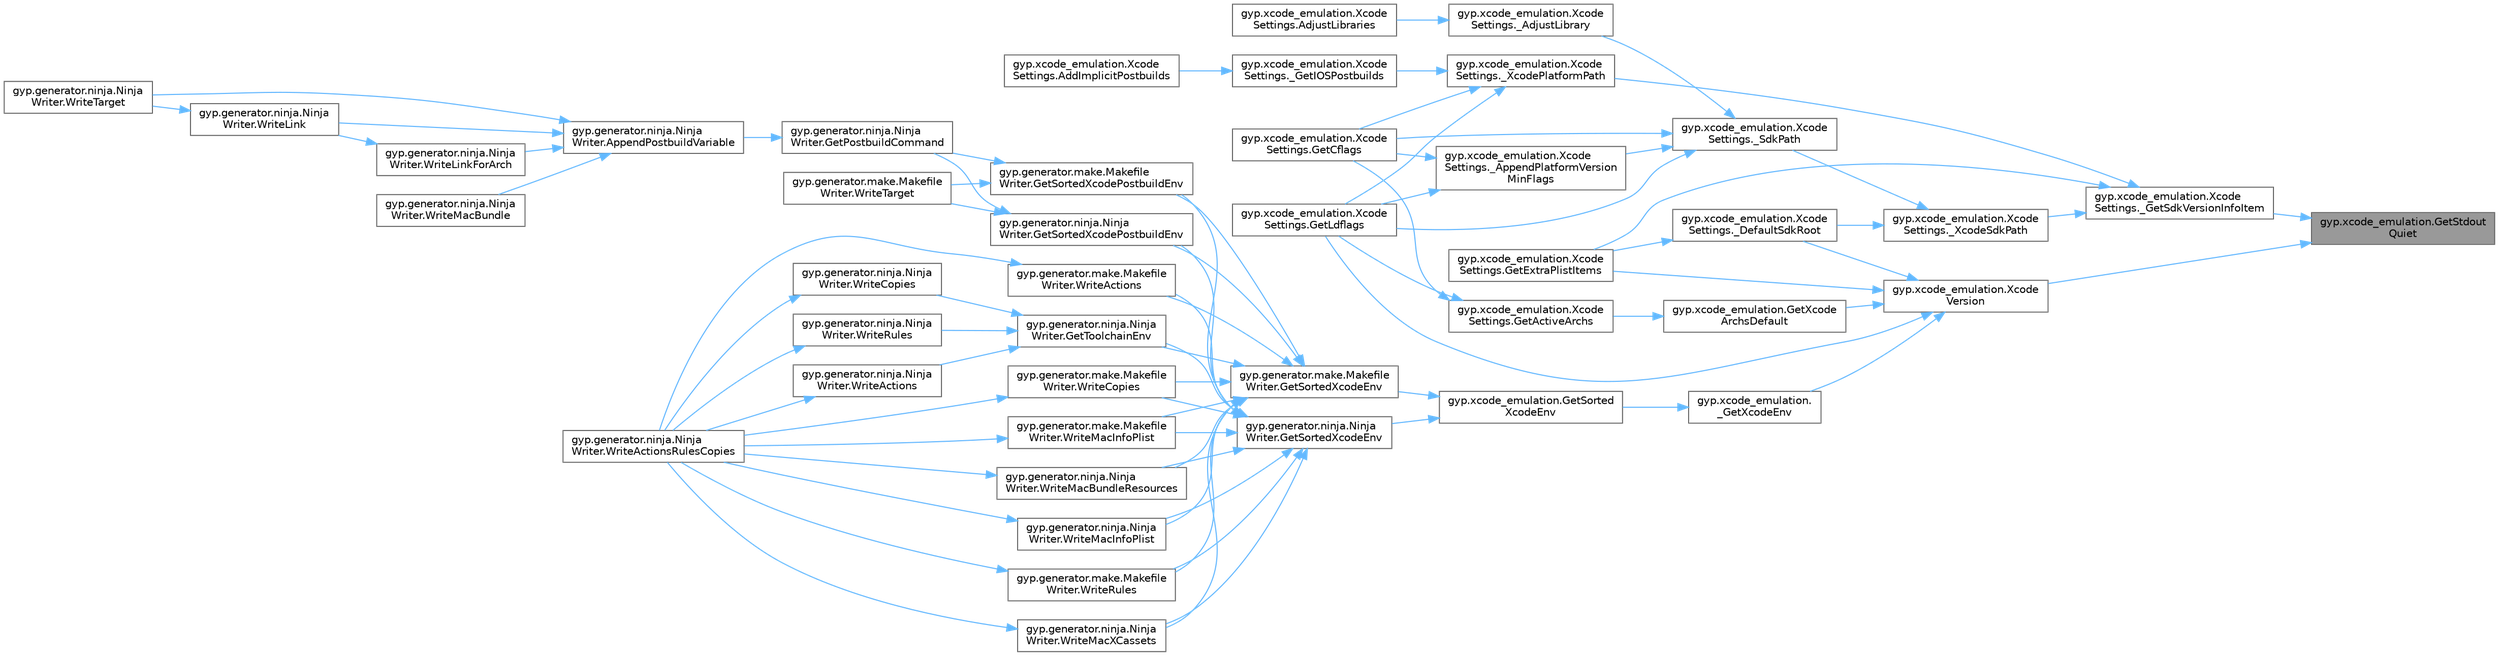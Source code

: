 digraph "gyp.xcode_emulation.GetStdoutQuiet"
{
 // LATEX_PDF_SIZE
  bgcolor="transparent";
  edge [fontname=Helvetica,fontsize=10,labelfontname=Helvetica,labelfontsize=10];
  node [fontname=Helvetica,fontsize=10,shape=box,height=0.2,width=0.4];
  rankdir="RL";
  Node1 [id="Node000001",label="gyp.xcode_emulation.GetStdout\lQuiet",height=0.2,width=0.4,color="gray40", fillcolor="grey60", style="filled", fontcolor="black",tooltip=" "];
  Node1 -> Node2 [id="edge149_Node000001_Node000002",dir="back",color="steelblue1",style="solid",tooltip=" "];
  Node2 [id="Node000002",label="gyp.xcode_emulation.Xcode\lSettings._GetSdkVersionInfoItem",height=0.2,width=0.4,color="grey40", fillcolor="white", style="filled",URL="$classgyp_1_1xcode__emulation_1_1_xcode_settings.html#aa6b31026c1d9e18d56cb494926e958fd",tooltip=" "];
  Node2 -> Node3 [id="edge150_Node000002_Node000003",dir="back",color="steelblue1",style="solid",tooltip=" "];
  Node3 [id="Node000003",label="gyp.xcode_emulation.Xcode\lSettings._XcodePlatformPath",height=0.2,width=0.4,color="grey40", fillcolor="white", style="filled",URL="$classgyp_1_1xcode__emulation_1_1_xcode_settings.html#ac91f65578b55708a6adb0e52edf2698e",tooltip=" "];
  Node3 -> Node4 [id="edge151_Node000003_Node000004",dir="back",color="steelblue1",style="solid",tooltip=" "];
  Node4 [id="Node000004",label="gyp.xcode_emulation.Xcode\lSettings._GetIOSPostbuilds",height=0.2,width=0.4,color="grey40", fillcolor="white", style="filled",URL="$classgyp_1_1xcode__emulation_1_1_xcode_settings.html#a4ea4abe0aac0d48eb66682ddd9f6122d",tooltip=" "];
  Node4 -> Node5 [id="edge152_Node000004_Node000005",dir="back",color="steelblue1",style="solid",tooltip=" "];
  Node5 [id="Node000005",label="gyp.xcode_emulation.Xcode\lSettings.AddImplicitPostbuilds",height=0.2,width=0.4,color="grey40", fillcolor="white", style="filled",URL="$classgyp_1_1xcode__emulation_1_1_xcode_settings.html#a5eac786a969e48cc405655757e33f52a",tooltip=" "];
  Node3 -> Node6 [id="edge153_Node000003_Node000006",dir="back",color="steelblue1",style="solid",tooltip=" "];
  Node6 [id="Node000006",label="gyp.xcode_emulation.Xcode\lSettings.GetCflags",height=0.2,width=0.4,color="grey40", fillcolor="white", style="filled",URL="$classgyp_1_1xcode__emulation_1_1_xcode_settings.html#aa5b53a651bb1dca5bd1b2c6396a917b9",tooltip=" "];
  Node3 -> Node7 [id="edge154_Node000003_Node000007",dir="back",color="steelblue1",style="solid",tooltip=" "];
  Node7 [id="Node000007",label="gyp.xcode_emulation.Xcode\lSettings.GetLdflags",height=0.2,width=0.4,color="grey40", fillcolor="white", style="filled",URL="$classgyp_1_1xcode__emulation_1_1_xcode_settings.html#ae7fa6af002ba474b27d494baed3937c3",tooltip=" "];
  Node2 -> Node8 [id="edge155_Node000002_Node000008",dir="back",color="steelblue1",style="solid",tooltip=" "];
  Node8 [id="Node000008",label="gyp.xcode_emulation.Xcode\lSettings._XcodeSdkPath",height=0.2,width=0.4,color="grey40", fillcolor="white", style="filled",URL="$classgyp_1_1xcode__emulation_1_1_xcode_settings.html#a4db9c4d2eebc6aab888895231392bc36",tooltip=" "];
  Node8 -> Node9 [id="edge156_Node000008_Node000009",dir="back",color="steelblue1",style="solid",tooltip=" "];
  Node9 [id="Node000009",label="gyp.xcode_emulation.Xcode\lSettings._DefaultSdkRoot",height=0.2,width=0.4,color="grey40", fillcolor="white", style="filled",URL="$classgyp_1_1xcode__emulation_1_1_xcode_settings.html#abe08b4252f46a33121698f52c7589f21",tooltip=" "];
  Node9 -> Node10 [id="edge157_Node000009_Node000010",dir="back",color="steelblue1",style="solid",tooltip=" "];
  Node10 [id="Node000010",label="gyp.xcode_emulation.Xcode\lSettings.GetExtraPlistItems",height=0.2,width=0.4,color="grey40", fillcolor="white", style="filled",URL="$classgyp_1_1xcode__emulation_1_1_xcode_settings.html#a4b2a8481ae12f410ed0b18dd745dfefb",tooltip=" "];
  Node8 -> Node11 [id="edge158_Node000008_Node000011",dir="back",color="steelblue1",style="solid",tooltip=" "];
  Node11 [id="Node000011",label="gyp.xcode_emulation.Xcode\lSettings._SdkPath",height=0.2,width=0.4,color="grey40", fillcolor="white", style="filled",URL="$classgyp_1_1xcode__emulation_1_1_xcode_settings.html#aa8e2e5c88abf702c2236dd68f6dac9b2",tooltip=" "];
  Node11 -> Node12 [id="edge159_Node000011_Node000012",dir="back",color="steelblue1",style="solid",tooltip=" "];
  Node12 [id="Node000012",label="gyp.xcode_emulation.Xcode\lSettings._AdjustLibrary",height=0.2,width=0.4,color="grey40", fillcolor="white", style="filled",URL="$classgyp_1_1xcode__emulation_1_1_xcode_settings.html#a83bae026da433c10395008c7496e9b4e",tooltip=" "];
  Node12 -> Node13 [id="edge160_Node000012_Node000013",dir="back",color="steelblue1",style="solid",tooltip=" "];
  Node13 [id="Node000013",label="gyp.xcode_emulation.Xcode\lSettings.AdjustLibraries",height=0.2,width=0.4,color="grey40", fillcolor="white", style="filled",URL="$classgyp_1_1xcode__emulation_1_1_xcode_settings.html#ab64ea17a928c84f83cdab1b6ffbd02d4",tooltip=" "];
  Node11 -> Node14 [id="edge161_Node000011_Node000014",dir="back",color="steelblue1",style="solid",tooltip=" "];
  Node14 [id="Node000014",label="gyp.xcode_emulation.Xcode\lSettings._AppendPlatformVersion\lMinFlags",height=0.2,width=0.4,color="grey40", fillcolor="white", style="filled",URL="$classgyp_1_1xcode__emulation_1_1_xcode_settings.html#ac4e37b74e60602b9ad4a766c2ba41be7",tooltip=" "];
  Node14 -> Node6 [id="edge162_Node000014_Node000006",dir="back",color="steelblue1",style="solid",tooltip=" "];
  Node14 -> Node7 [id="edge163_Node000014_Node000007",dir="back",color="steelblue1",style="solid",tooltip=" "];
  Node11 -> Node6 [id="edge164_Node000011_Node000006",dir="back",color="steelblue1",style="solid",tooltip=" "];
  Node11 -> Node7 [id="edge165_Node000011_Node000007",dir="back",color="steelblue1",style="solid",tooltip=" "];
  Node2 -> Node10 [id="edge166_Node000002_Node000010",dir="back",color="steelblue1",style="solid",tooltip=" "];
  Node1 -> Node15 [id="edge167_Node000001_Node000015",dir="back",color="steelblue1",style="solid",tooltip=" "];
  Node15 [id="Node000015",label="gyp.xcode_emulation.Xcode\lVersion",height=0.2,width=0.4,color="grey40", fillcolor="white", style="filled",URL="$namespacegyp_1_1xcode__emulation.html#a1a72502b1aac015a0a76ecc2af66b973",tooltip=" "];
  Node15 -> Node9 [id="edge168_Node000015_Node000009",dir="back",color="steelblue1",style="solid",tooltip=" "];
  Node15 -> Node16 [id="edge169_Node000015_Node000016",dir="back",color="steelblue1",style="solid",tooltip=" "];
  Node16 [id="Node000016",label="gyp.xcode_emulation.\l_GetXcodeEnv",height=0.2,width=0.4,color="grey40", fillcolor="white", style="filled",URL="$namespacegyp_1_1xcode__emulation.html#a20cf4bd1d1fe866a606bd37ece2706c6",tooltip=" "];
  Node16 -> Node17 [id="edge170_Node000016_Node000017",dir="back",color="steelblue1",style="solid",tooltip=" "];
  Node17 [id="Node000017",label="gyp.xcode_emulation.GetSorted\lXcodeEnv",height=0.2,width=0.4,color="grey40", fillcolor="white", style="filled",URL="$namespacegyp_1_1xcode__emulation.html#a3f249d60a699c9c6af44b754c2e3cb5d",tooltip=" "];
  Node17 -> Node18 [id="edge171_Node000017_Node000018",dir="back",color="steelblue1",style="solid",tooltip=" "];
  Node18 [id="Node000018",label="gyp.generator.make.Makefile\lWriter.GetSortedXcodeEnv",height=0.2,width=0.4,color="grey40", fillcolor="white", style="filled",URL="$classgyp_1_1generator_1_1make_1_1_makefile_writer.html#a57505798c1ee0e9f82b5e50571507891",tooltip=" "];
  Node18 -> Node19 [id="edge172_Node000018_Node000019",dir="back",color="steelblue1",style="solid",tooltip=" "];
  Node19 [id="Node000019",label="gyp.generator.make.Makefile\lWriter.GetSortedXcodePostbuildEnv",height=0.2,width=0.4,color="grey40", fillcolor="white", style="filled",URL="$classgyp_1_1generator_1_1make_1_1_makefile_writer.html#aecac22a397aa5cd5b36902ff85c48e08",tooltip=" "];
  Node19 -> Node20 [id="edge173_Node000019_Node000020",dir="back",color="steelblue1",style="solid",tooltip=" "];
  Node20 [id="Node000020",label="gyp.generator.ninja.Ninja\lWriter.GetPostbuildCommand",height=0.2,width=0.4,color="grey40", fillcolor="white", style="filled",URL="$classgyp_1_1generator_1_1ninja_1_1_ninja_writer.html#a61f36cb3f2b25269e6bb305197493047",tooltip=" "];
  Node20 -> Node21 [id="edge174_Node000020_Node000021",dir="back",color="steelblue1",style="solid",tooltip=" "];
  Node21 [id="Node000021",label="gyp.generator.ninja.Ninja\lWriter.AppendPostbuildVariable",height=0.2,width=0.4,color="grey40", fillcolor="white", style="filled",URL="$classgyp_1_1generator_1_1ninja_1_1_ninja_writer.html#ad2b1a86b1b201975f7577f352ff41aef",tooltip=" "];
  Node21 -> Node22 [id="edge175_Node000021_Node000022",dir="back",color="steelblue1",style="solid",tooltip=" "];
  Node22 [id="Node000022",label="gyp.generator.ninja.Ninja\lWriter.WriteLink",height=0.2,width=0.4,color="grey40", fillcolor="white", style="filled",URL="$classgyp_1_1generator_1_1ninja_1_1_ninja_writer.html#a8cc3761a4301bfe622e401db757937c0",tooltip=" "];
  Node22 -> Node23 [id="edge176_Node000022_Node000023",dir="back",color="steelblue1",style="solid",tooltip=" "];
  Node23 [id="Node000023",label="gyp.generator.ninja.Ninja\lWriter.WriteTarget",height=0.2,width=0.4,color="grey40", fillcolor="white", style="filled",URL="$classgyp_1_1generator_1_1ninja_1_1_ninja_writer.html#acdac1bc5e8a5c376979376aedeb1331b",tooltip=" "];
  Node21 -> Node24 [id="edge177_Node000021_Node000024",dir="back",color="steelblue1",style="solid",tooltip=" "];
  Node24 [id="Node000024",label="gyp.generator.ninja.Ninja\lWriter.WriteLinkForArch",height=0.2,width=0.4,color="grey40", fillcolor="white", style="filled",URL="$classgyp_1_1generator_1_1ninja_1_1_ninja_writer.html#af3d9d233371727340c75d2767f79799c",tooltip=" "];
  Node24 -> Node22 [id="edge178_Node000024_Node000022",dir="back",color="steelblue1",style="solid",tooltip=" "];
  Node21 -> Node25 [id="edge179_Node000021_Node000025",dir="back",color="steelblue1",style="solid",tooltip=" "];
  Node25 [id="Node000025",label="gyp.generator.ninja.Ninja\lWriter.WriteMacBundle",height=0.2,width=0.4,color="grey40", fillcolor="white", style="filled",URL="$classgyp_1_1generator_1_1ninja_1_1_ninja_writer.html#a816d7ec8367021cfe0f89f7dff53c655",tooltip=" "];
  Node21 -> Node23 [id="edge180_Node000021_Node000023",dir="back",color="steelblue1",style="solid",tooltip=" "];
  Node19 -> Node26 [id="edge181_Node000019_Node000026",dir="back",color="steelblue1",style="solid",tooltip=" "];
  Node26 [id="Node000026",label="gyp.generator.make.Makefile\lWriter.WriteTarget",height=0.2,width=0.4,color="grey40", fillcolor="white", style="filled",URL="$classgyp_1_1generator_1_1make_1_1_makefile_writer.html#a60c0e10d8c914d38a9efe5099255cb3f",tooltip=" "];
  Node18 -> Node27 [id="edge182_Node000018_Node000027",dir="back",color="steelblue1",style="solid",tooltip=" "];
  Node27 [id="Node000027",label="gyp.generator.ninja.Ninja\lWriter.GetSortedXcodePostbuildEnv",height=0.2,width=0.4,color="grey40", fillcolor="white", style="filled",URL="$classgyp_1_1generator_1_1ninja_1_1_ninja_writer.html#a2806c44b24627ecc675a2f0d9fe3328c",tooltip=" "];
  Node27 -> Node20 [id="edge183_Node000027_Node000020",dir="back",color="steelblue1",style="solid",tooltip=" "];
  Node27 -> Node26 [id="edge184_Node000027_Node000026",dir="back",color="steelblue1",style="solid",tooltip=" "];
  Node18 -> Node28 [id="edge185_Node000018_Node000028",dir="back",color="steelblue1",style="solid",tooltip=" "];
  Node28 [id="Node000028",label="gyp.generator.ninja.Ninja\lWriter.GetToolchainEnv",height=0.2,width=0.4,color="grey40", fillcolor="white", style="filled",URL="$classgyp_1_1generator_1_1ninja_1_1_ninja_writer.html#a2962b9ea2d3afea5869d18aa3361a2e2",tooltip=" "];
  Node28 -> Node29 [id="edge186_Node000028_Node000029",dir="back",color="steelblue1",style="solid",tooltip=" "];
  Node29 [id="Node000029",label="gyp.generator.ninja.Ninja\lWriter.WriteActions",height=0.2,width=0.4,color="grey40", fillcolor="white", style="filled",URL="$classgyp_1_1generator_1_1ninja_1_1_ninja_writer.html#a655dd768b80c8065f498f0775ca48906",tooltip=" "];
  Node29 -> Node30 [id="edge187_Node000029_Node000030",dir="back",color="steelblue1",style="solid",tooltip=" "];
  Node30 [id="Node000030",label="gyp.generator.ninja.Ninja\lWriter.WriteActionsRulesCopies",height=0.2,width=0.4,color="grey40", fillcolor="white", style="filled",URL="$classgyp_1_1generator_1_1ninja_1_1_ninja_writer.html#a08fe4faba472a5933b5459cf99bee1dd",tooltip=" "];
  Node28 -> Node31 [id="edge188_Node000028_Node000031",dir="back",color="steelblue1",style="solid",tooltip=" "];
  Node31 [id="Node000031",label="gyp.generator.ninja.Ninja\lWriter.WriteCopies",height=0.2,width=0.4,color="grey40", fillcolor="white", style="filled",URL="$classgyp_1_1generator_1_1ninja_1_1_ninja_writer.html#aa85c15f5a18f80d340f8b3e64df2c0a5",tooltip=" "];
  Node31 -> Node30 [id="edge189_Node000031_Node000030",dir="back",color="steelblue1",style="solid",tooltip=" "];
  Node28 -> Node32 [id="edge190_Node000028_Node000032",dir="back",color="steelblue1",style="solid",tooltip=" "];
  Node32 [id="Node000032",label="gyp.generator.ninja.Ninja\lWriter.WriteRules",height=0.2,width=0.4,color="grey40", fillcolor="white", style="filled",URL="$classgyp_1_1generator_1_1ninja_1_1_ninja_writer.html#a9c7366ceaedc2c7f42743b108656668c",tooltip=" "];
  Node32 -> Node30 [id="edge191_Node000032_Node000030",dir="back",color="steelblue1",style="solid",tooltip=" "];
  Node18 -> Node33 [id="edge192_Node000018_Node000033",dir="back",color="steelblue1",style="solid",tooltip=" "];
  Node33 [id="Node000033",label="gyp.generator.make.Makefile\lWriter.WriteActions",height=0.2,width=0.4,color="grey40", fillcolor="white", style="filled",URL="$classgyp_1_1generator_1_1make_1_1_makefile_writer.html#a87f45e4da15f7f2d31024a0650b02792",tooltip=" "];
  Node33 -> Node30 [id="edge193_Node000033_Node000030",dir="back",color="steelblue1",style="solid",tooltip=" "];
  Node18 -> Node34 [id="edge194_Node000018_Node000034",dir="back",color="steelblue1",style="solid",tooltip=" "];
  Node34 [id="Node000034",label="gyp.generator.make.Makefile\lWriter.WriteCopies",height=0.2,width=0.4,color="grey40", fillcolor="white", style="filled",URL="$classgyp_1_1generator_1_1make_1_1_makefile_writer.html#af034d9db2c14c0b6cf2d45e724c82b55",tooltip=" "];
  Node34 -> Node30 [id="edge195_Node000034_Node000030",dir="back",color="steelblue1",style="solid",tooltip=" "];
  Node18 -> Node35 [id="edge196_Node000018_Node000035",dir="back",color="steelblue1",style="solid",tooltip=" "];
  Node35 [id="Node000035",label="gyp.generator.ninja.Ninja\lWriter.WriteMacBundleResources",height=0.2,width=0.4,color="grey40", fillcolor="white", style="filled",URL="$classgyp_1_1generator_1_1ninja_1_1_ninja_writer.html#ae79938b1b1859f0f413b3ad68dcdfe9d",tooltip=" "];
  Node35 -> Node30 [id="edge197_Node000035_Node000030",dir="back",color="steelblue1",style="solid",tooltip=" "];
  Node18 -> Node36 [id="edge198_Node000018_Node000036",dir="back",color="steelblue1",style="solid",tooltip=" "];
  Node36 [id="Node000036",label="gyp.generator.make.Makefile\lWriter.WriteMacInfoPlist",height=0.2,width=0.4,color="grey40", fillcolor="white", style="filled",URL="$classgyp_1_1generator_1_1make_1_1_makefile_writer.html#ad8c5e797b53aebe7208aeb7e49f54608",tooltip=" "];
  Node36 -> Node30 [id="edge199_Node000036_Node000030",dir="back",color="steelblue1",style="solid",tooltip=" "];
  Node18 -> Node37 [id="edge200_Node000018_Node000037",dir="back",color="steelblue1",style="solid",tooltip=" "];
  Node37 [id="Node000037",label="gyp.generator.ninja.Ninja\lWriter.WriteMacInfoPlist",height=0.2,width=0.4,color="grey40", fillcolor="white", style="filled",URL="$classgyp_1_1generator_1_1ninja_1_1_ninja_writer.html#ab52416a6b9d952a205a3b1ba073f637e",tooltip=" "];
  Node37 -> Node30 [id="edge201_Node000037_Node000030",dir="back",color="steelblue1",style="solid",tooltip=" "];
  Node18 -> Node38 [id="edge202_Node000018_Node000038",dir="back",color="steelblue1",style="solid",tooltip=" "];
  Node38 [id="Node000038",label="gyp.generator.ninja.Ninja\lWriter.WriteMacXCassets",height=0.2,width=0.4,color="grey40", fillcolor="white", style="filled",URL="$classgyp_1_1generator_1_1ninja_1_1_ninja_writer.html#a01ae52c3483a1b3ff32359c6c58cfe2c",tooltip=" "];
  Node38 -> Node30 [id="edge203_Node000038_Node000030",dir="back",color="steelblue1",style="solid",tooltip=" "];
  Node18 -> Node39 [id="edge204_Node000018_Node000039",dir="back",color="steelblue1",style="solid",tooltip=" "];
  Node39 [id="Node000039",label="gyp.generator.make.Makefile\lWriter.WriteRules",height=0.2,width=0.4,color="grey40", fillcolor="white", style="filled",URL="$classgyp_1_1generator_1_1make_1_1_makefile_writer.html#ae651401a37dc9cf675f8d333a1550bf4",tooltip=" "];
  Node39 -> Node30 [id="edge205_Node000039_Node000030",dir="back",color="steelblue1",style="solid",tooltip=" "];
  Node17 -> Node40 [id="edge206_Node000017_Node000040",dir="back",color="steelblue1",style="solid",tooltip=" "];
  Node40 [id="Node000040",label="gyp.generator.ninja.Ninja\lWriter.GetSortedXcodeEnv",height=0.2,width=0.4,color="grey40", fillcolor="white", style="filled",URL="$classgyp_1_1generator_1_1ninja_1_1_ninja_writer.html#a8780da0dd0802cd4b500ea408b443d88",tooltip=" "];
  Node40 -> Node19 [id="edge207_Node000040_Node000019",dir="back",color="steelblue1",style="solid",tooltip=" "];
  Node40 -> Node27 [id="edge208_Node000040_Node000027",dir="back",color="steelblue1",style="solid",tooltip=" "];
  Node40 -> Node28 [id="edge209_Node000040_Node000028",dir="back",color="steelblue1",style="solid",tooltip=" "];
  Node40 -> Node33 [id="edge210_Node000040_Node000033",dir="back",color="steelblue1",style="solid",tooltip=" "];
  Node40 -> Node34 [id="edge211_Node000040_Node000034",dir="back",color="steelblue1",style="solid",tooltip=" "];
  Node40 -> Node35 [id="edge212_Node000040_Node000035",dir="back",color="steelblue1",style="solid",tooltip=" "];
  Node40 -> Node36 [id="edge213_Node000040_Node000036",dir="back",color="steelblue1",style="solid",tooltip=" "];
  Node40 -> Node37 [id="edge214_Node000040_Node000037",dir="back",color="steelblue1",style="solid",tooltip=" "];
  Node40 -> Node38 [id="edge215_Node000040_Node000038",dir="back",color="steelblue1",style="solid",tooltip=" "];
  Node40 -> Node39 [id="edge216_Node000040_Node000039",dir="back",color="steelblue1",style="solid",tooltip=" "];
  Node15 -> Node10 [id="edge217_Node000015_Node000010",dir="back",color="steelblue1",style="solid",tooltip=" "];
  Node15 -> Node7 [id="edge218_Node000015_Node000007",dir="back",color="steelblue1",style="solid",tooltip=" "];
  Node15 -> Node41 [id="edge219_Node000015_Node000041",dir="back",color="steelblue1",style="solid",tooltip=" "];
  Node41 [id="Node000041",label="gyp.xcode_emulation.GetXcode\lArchsDefault",height=0.2,width=0.4,color="grey40", fillcolor="white", style="filled",URL="$namespacegyp_1_1xcode__emulation.html#a7aaa8ba8c7b972eff1e2b83b5f9cdfb4",tooltip=" "];
  Node41 -> Node42 [id="edge220_Node000041_Node000042",dir="back",color="steelblue1",style="solid",tooltip=" "];
  Node42 [id="Node000042",label="gyp.xcode_emulation.Xcode\lSettings.GetActiveArchs",height=0.2,width=0.4,color="grey40", fillcolor="white", style="filled",URL="$classgyp_1_1xcode__emulation_1_1_xcode_settings.html#ac9dcdf1457bdcee7057f5b40459323b1",tooltip=" "];
  Node42 -> Node6 [id="edge221_Node000042_Node000006",dir="back",color="steelblue1",style="solid",tooltip=" "];
  Node42 -> Node7 [id="edge222_Node000042_Node000007",dir="back",color="steelblue1",style="solid",tooltip=" "];
}
